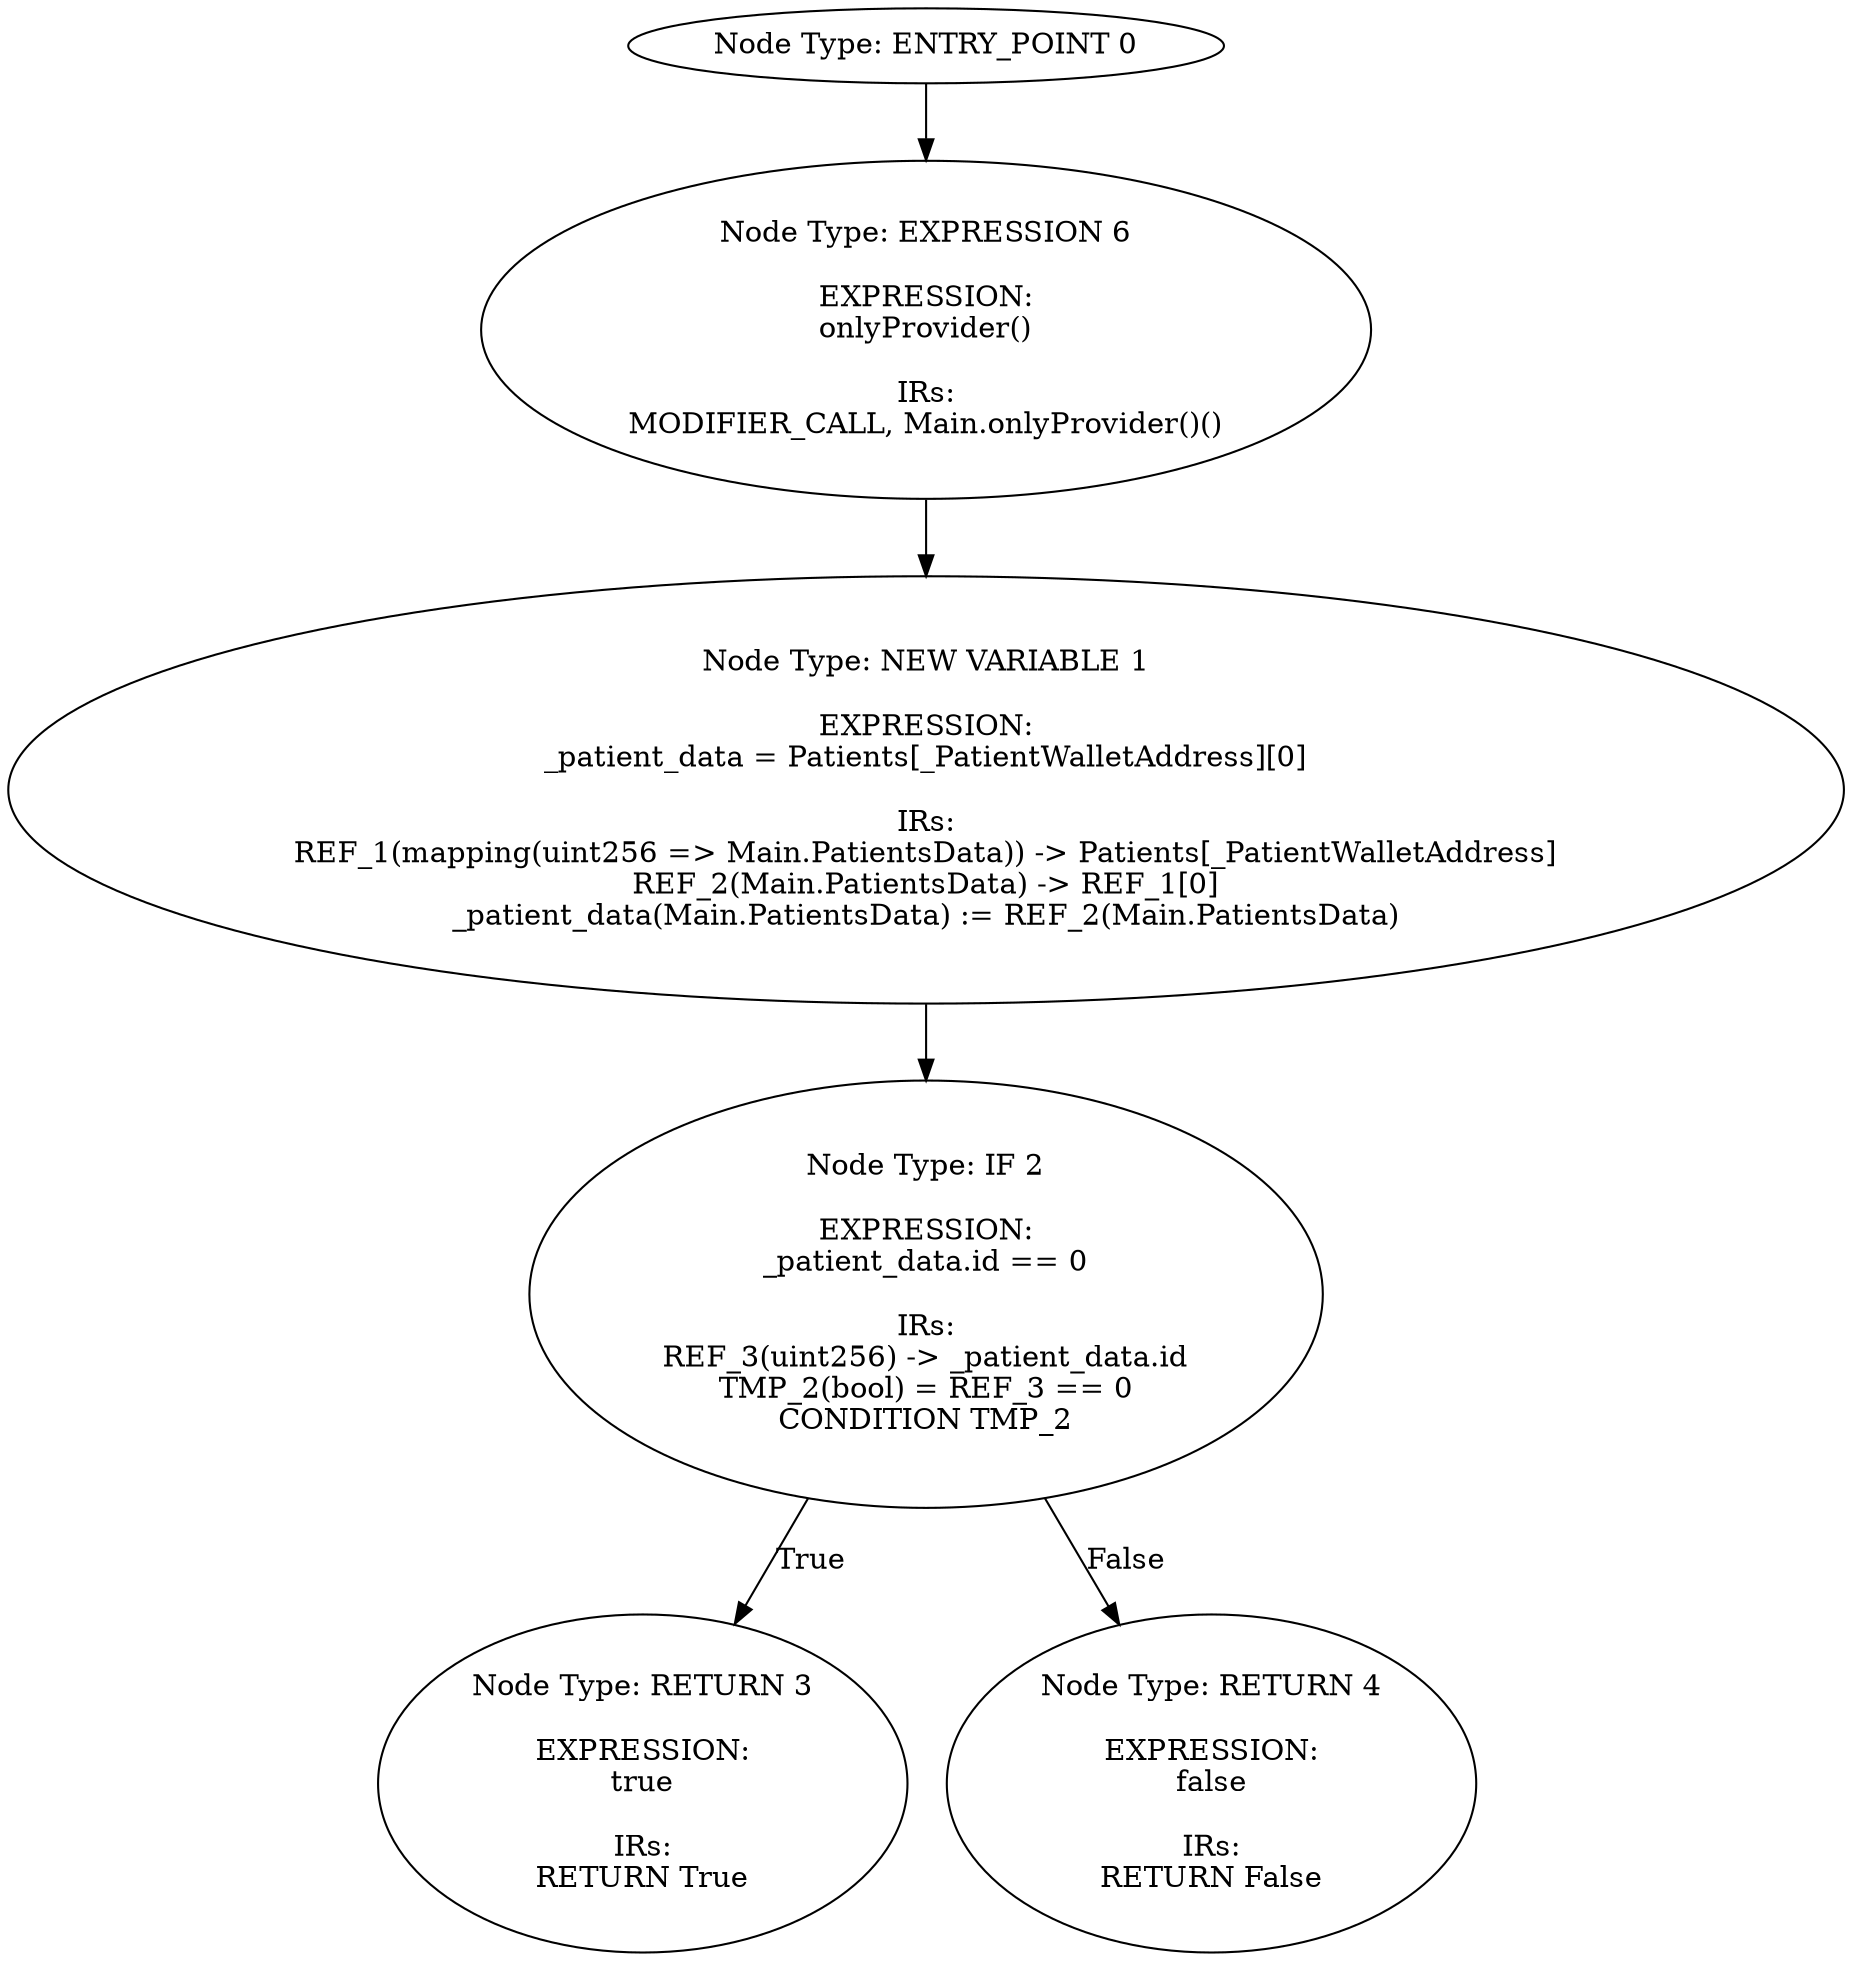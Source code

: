 digraph{
0[label="Node Type: ENTRY_POINT 0
"];
0->6;
1[label="Node Type: NEW VARIABLE 1

EXPRESSION:
_patient_data = Patients[_PatientWalletAddress][0]

IRs:
REF_1(mapping(uint256 => Main.PatientsData)) -> Patients[_PatientWalletAddress]
REF_2(Main.PatientsData) -> REF_1[0]
_patient_data(Main.PatientsData) := REF_2(Main.PatientsData)"];
1->2;
2[label="Node Type: IF 2

EXPRESSION:
_patient_data.id == 0

IRs:
REF_3(uint256) -> _patient_data.id
TMP_2(bool) = REF_3 == 0
CONDITION TMP_2"];
2->3[label="True"];
2->4[label="False"];
3[label="Node Type: RETURN 3

EXPRESSION:
true

IRs:
RETURN True"];
4[label="Node Type: RETURN 4

EXPRESSION:
false

IRs:
RETURN False"];
6[label="Node Type: EXPRESSION 6

EXPRESSION:
onlyProvider()

IRs:
MODIFIER_CALL, Main.onlyProvider()()"];
6->1;
}
